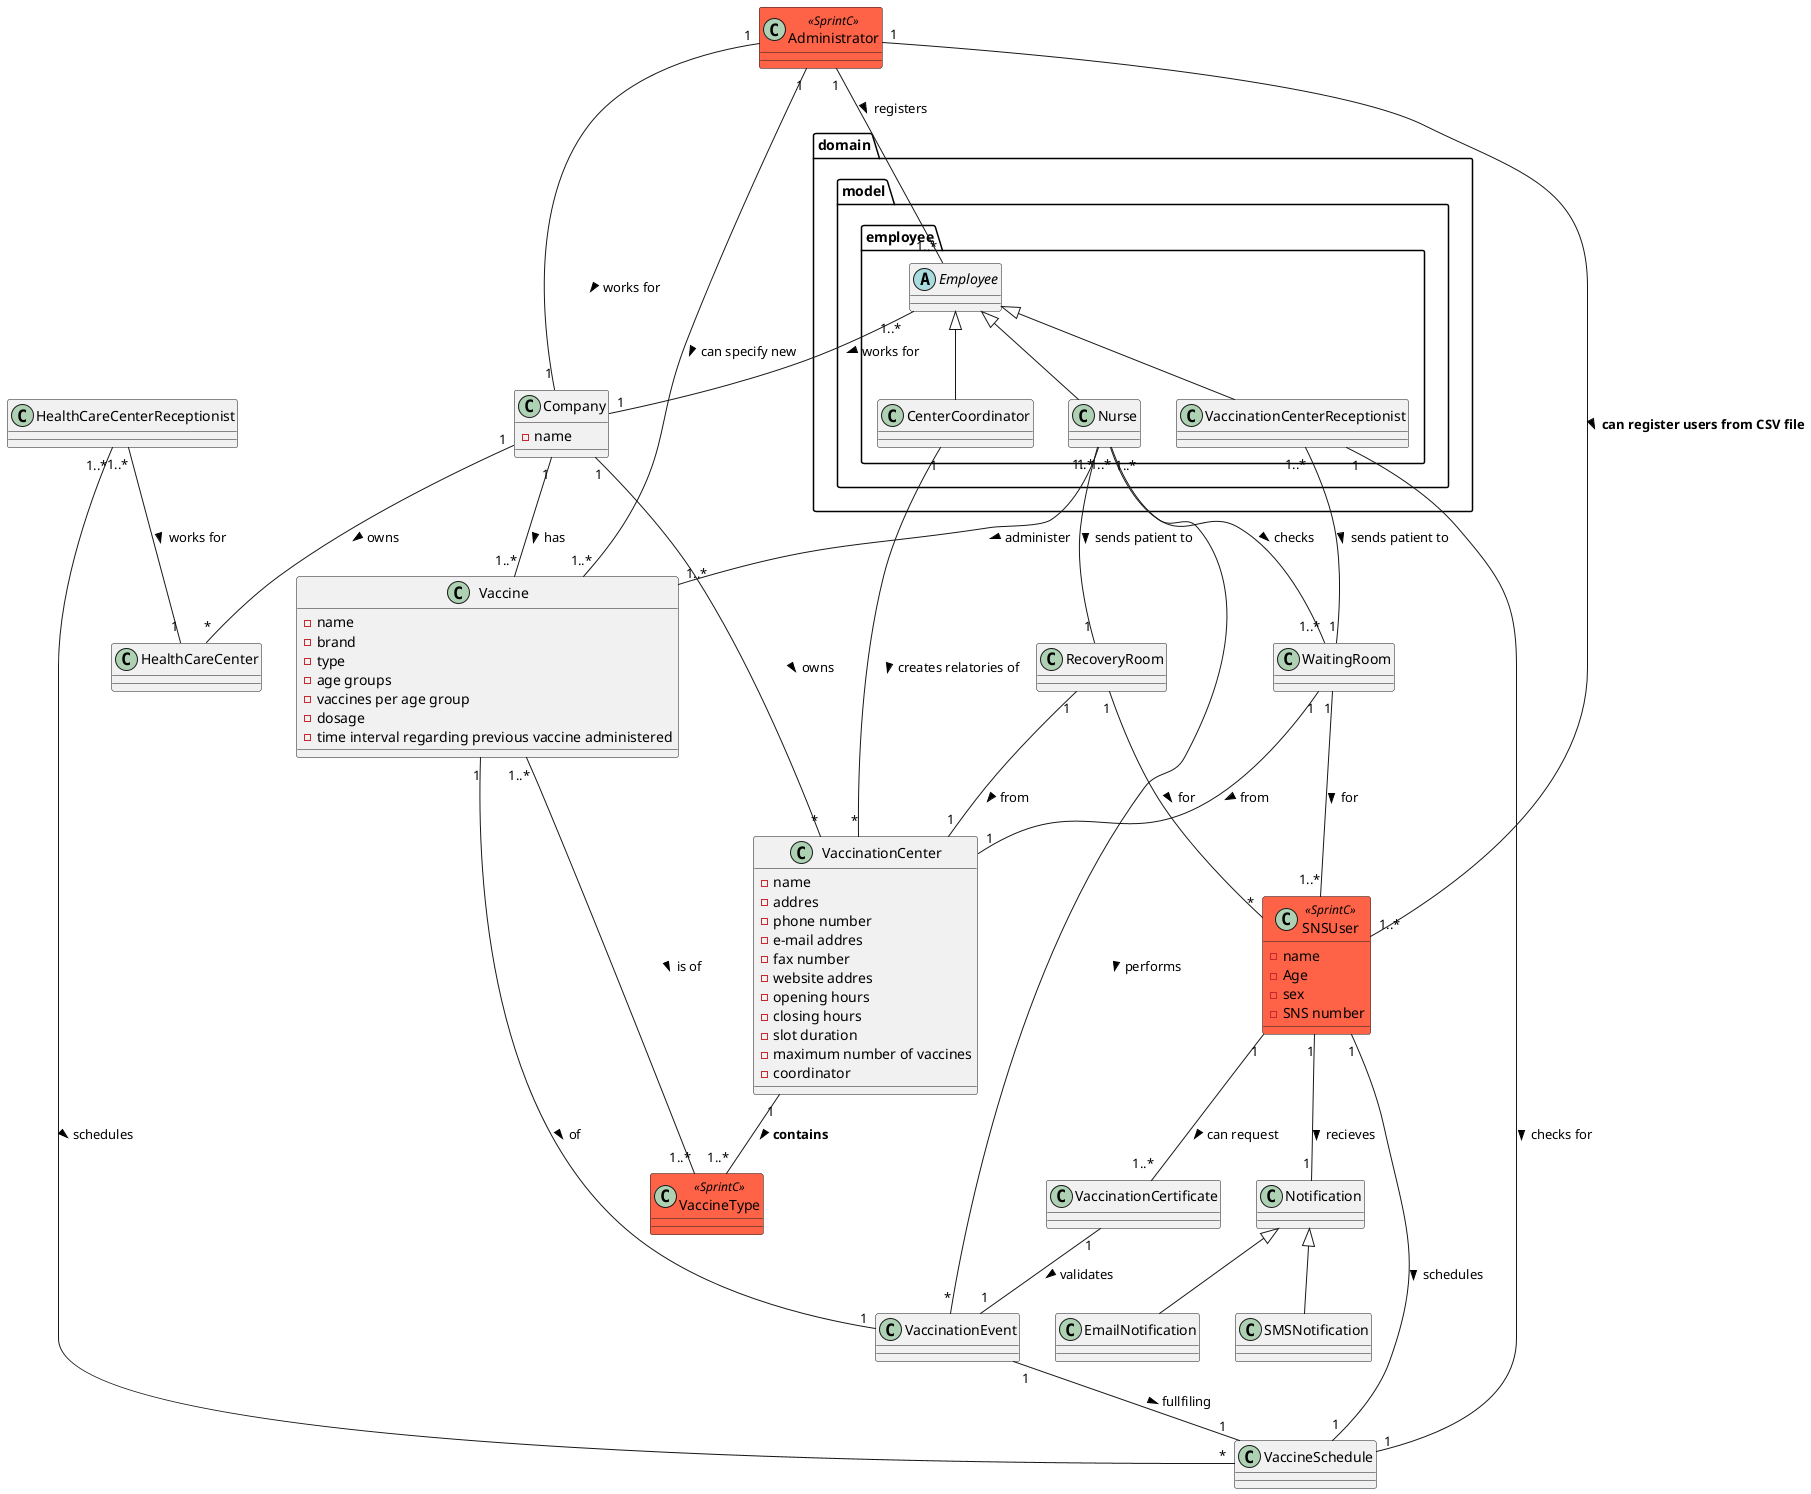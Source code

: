 @startuml

'class enumeration
class Company
class VaccinationCenter
class VaccinationEvent
class HealthCareCenterReceptionist
class VaccinationCertificate
class SNSUser <<SprintC>>
class WaitingRoom
class RecoveryRoom
class HealthCareCenter
class VaccinationCertificate
class Notification
class EmailNotification extends Notification
class SMSNotification extends Notification
class VaccineSchedule
class Vaccine
class Administrator <<SprintC>>

class VaccineType <<SprintC>>


package domain.model.employee {
abstract Employee
class Nurse extends Employee
class VaccinationCenterReceptionist extends Employee
class CenterCoordinator extends Employee
}

skinparam class {
BackgroundColor<<SprintC>> Tomato
}

'class componets
class SNSUser {
-name
-Age
-sex
-SNS number
}

class VaccinationCenter {
-name
-addres
-phone number
-e-mail addres
-fax number
-website addres
-opening hours
-closing hours
-slot duration
-maximum number of vaccines
-coordinator
}

class Vaccine {
-name
-brand
-type
-age groups
-vaccines per age group
-dosage
-time interval regarding previous vaccine administered
}

class Company {
-name
}

'class relation
Company "1" -- "*" VaccinationCenter : owns >
Company "1" -- "*" HealthCareCenter : owns >
Administrator "1" -- "1..*" Employee : registers >
CenterCoordinator "1" -- "*" VaccinationCenter : creates relatories of >
Administrator "1" -- "1" Company : works for >
Administrator "1" -- "1..*" Vaccine : can specify new >
Employee "1..*" -- "1" Company : works for >
Nurse "1" -- "1..*" Vaccine : administer >
VaccinationCenterReceptionist "1" -- "1" VaccineSchedule : checks for >
HealthCareCenterReceptionist "1..*" -- "1" HealthCareCenter : works for >
HealthCareCenterReceptionist "1..*" -- "*" VaccineSchedule : schedules >
VaccinationEvent "1" -- "1" VaccineSchedule : fullfiling >
Vaccine "1" -- "1" VaccinationEvent : of >
SNSUser "1" -- "1" VaccineSchedule : schedules >
Nurse "1..*" -- "*" VaccinationEvent : performs >
VaccinationCenterReceptionist "1..*" -- "1" WaitingRoom : sends patient to >
VaccinationCertificate "1" -- "1" VaccinationEvent : validates >
Nurse "1..*" -- "1" RecoveryRoom : sends patient to >
SNSUser "1" -- "1" Notification : recieves >
SNSUser "1" -- "1..*" VaccinationCertificate : can request >
RecoveryRoom "1" -- "*" SNSUser : for >
RecoveryRoom "1" -- "1" VaccinationCenter : from >
WaitingRoom "1" -- "1..*" SNSUser : for >
WaitingRoom "1" -- "1" VaccinationCenter : from >

Administrator "1" -- "1..*" SNSUser : **can register users from CSV file** >
VaccinationCenter "1" -- "1..*" VaccineType : **contains** >
Nurse "1..*" -- "1..*" WaitingRoom : checks >
Company "1" -- "1..*" Vaccine : has >
Vaccine "1..*" -- "1..*" VaccineType : is of >


@enduml